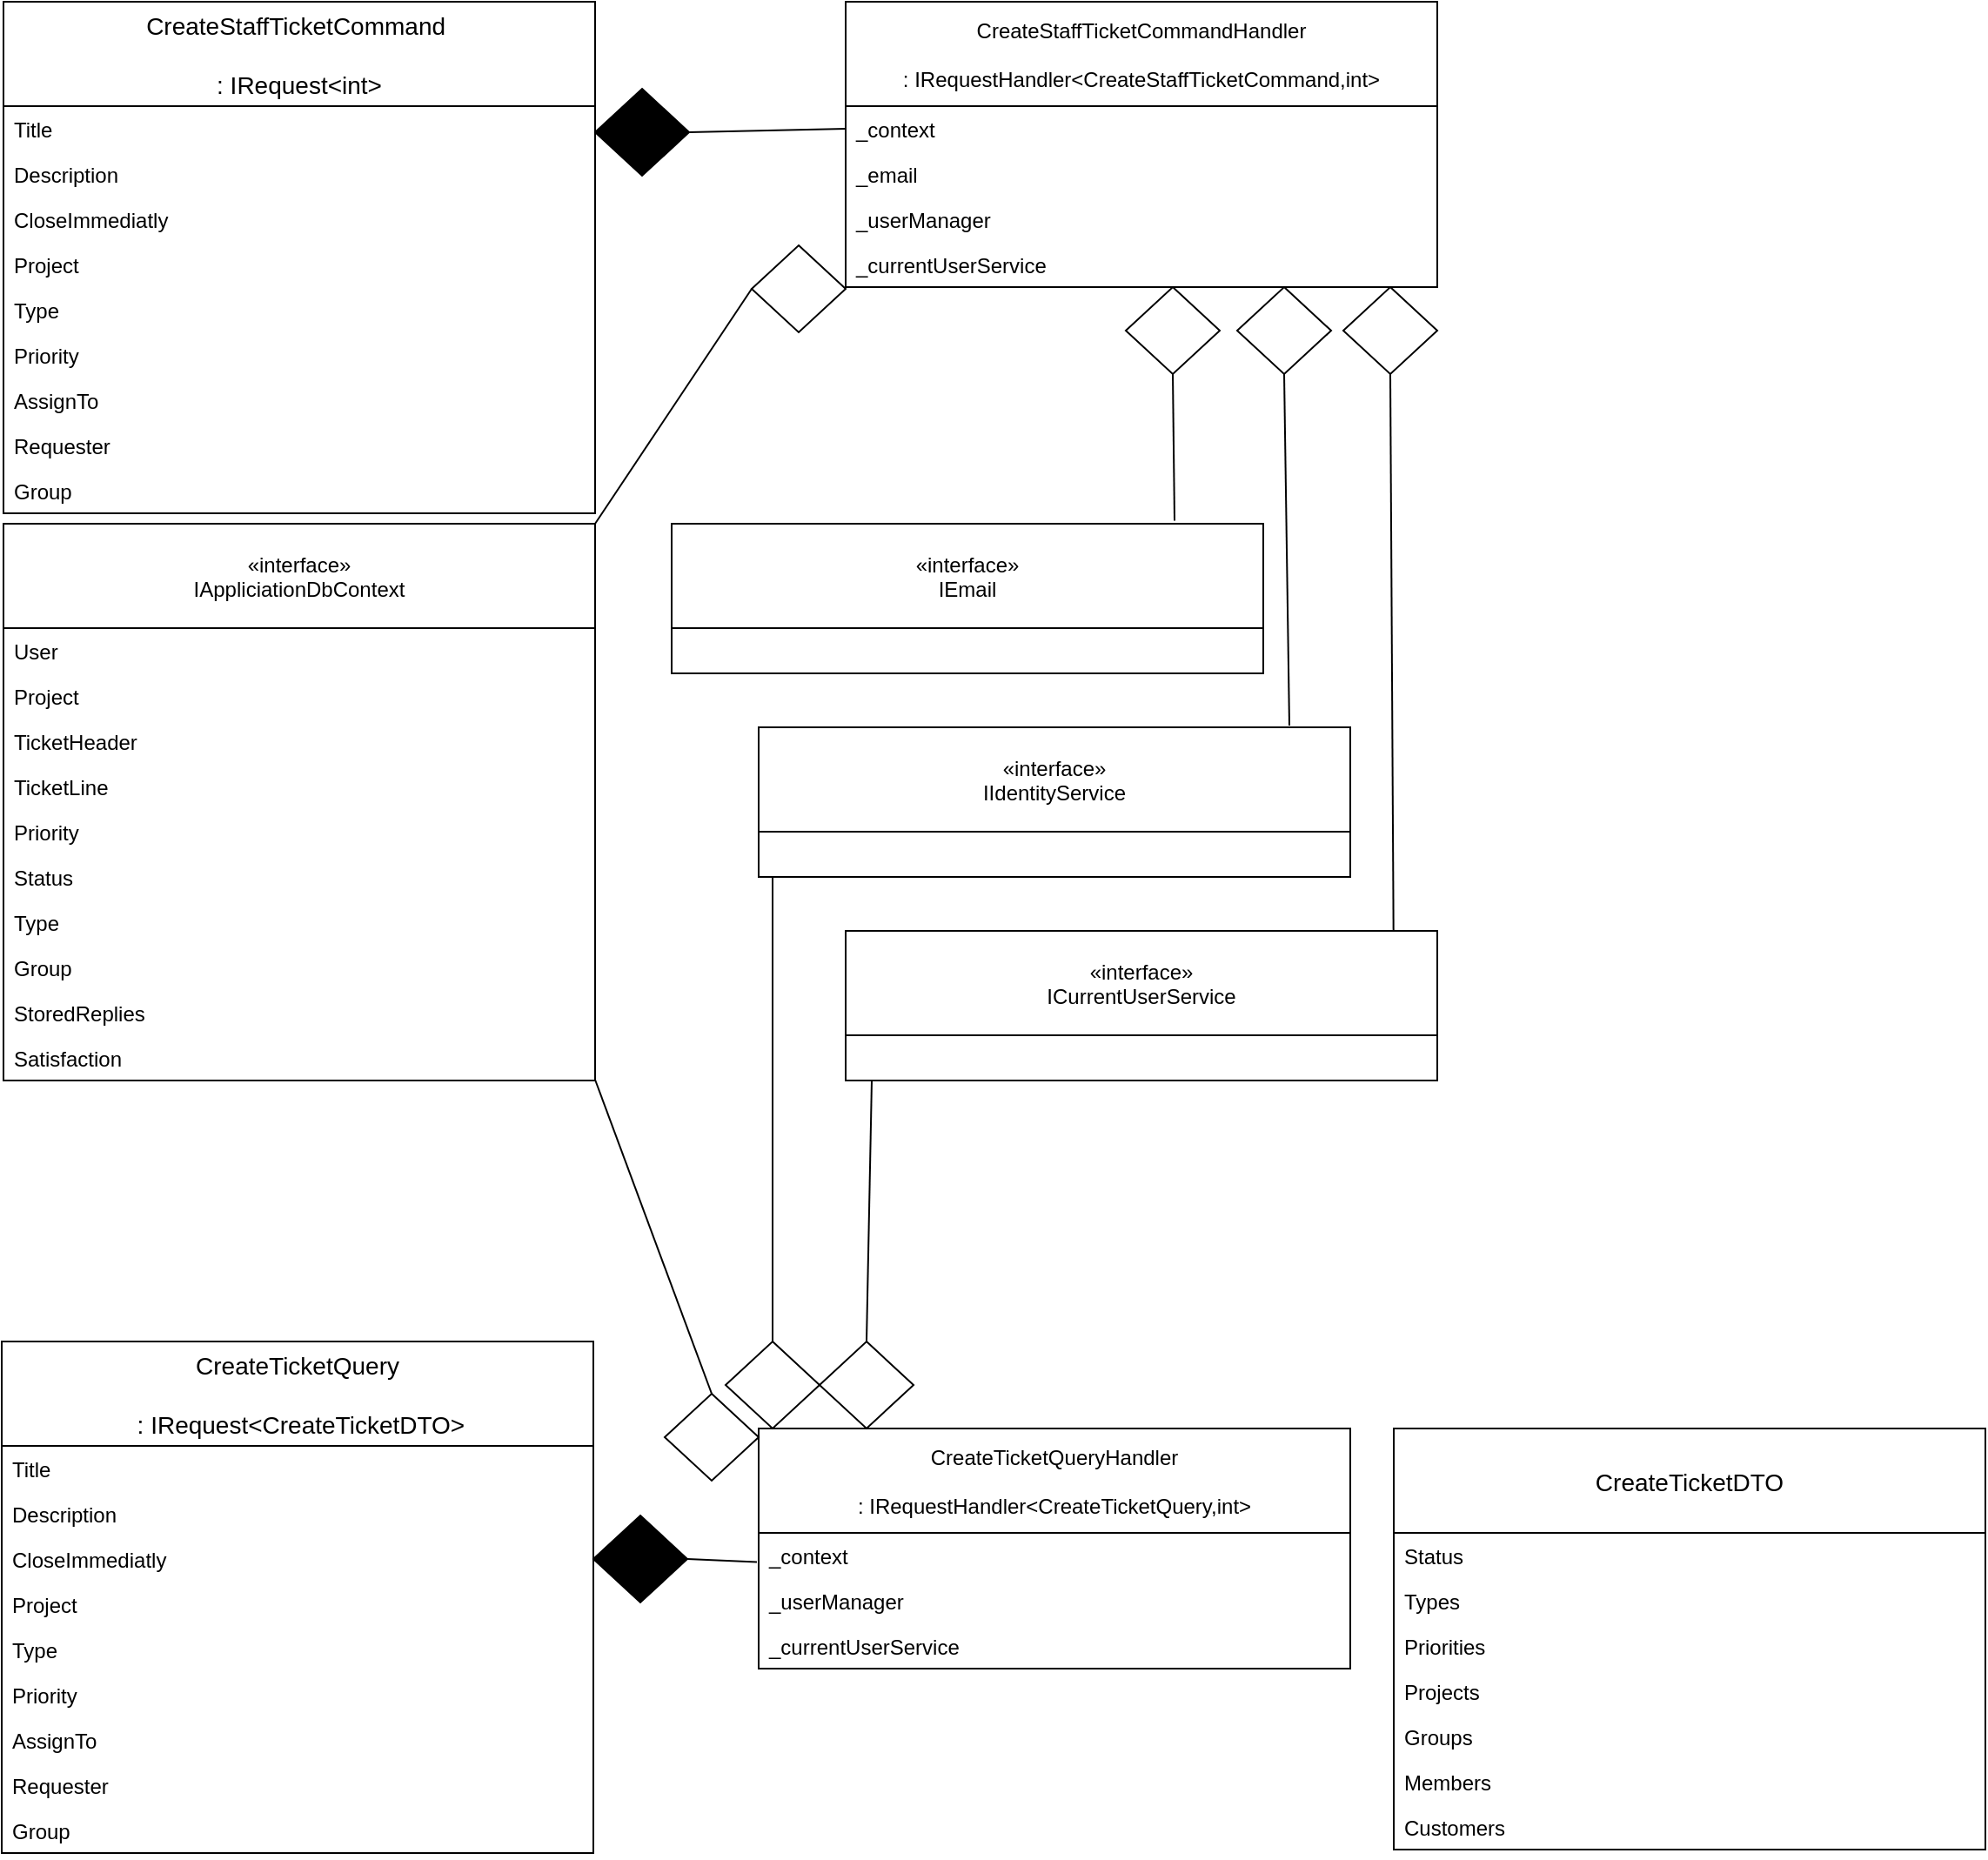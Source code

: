 <mxfile version="13.6.2" type="device"><diagram id="HokmBCTXs0-2HbBA9BNa" name="Page-1"><mxGraphModel dx="2652" dy="1000" grid="1" gridSize="10" guides="1" tooltips="1" connect="1" arrows="1" fold="1" page="1" pageScale="1" pageWidth="827" pageHeight="1169" math="0" shadow="0"><root><mxCell id="0"/><mxCell id="1" parent="0"/><mxCell id="_hRkZryL_NZ5xmZb697U-29" value="" style="endArrow=none;html=1;entryX=0;entryY=0.5;entryDx=0;entryDy=0;exitX=1;exitY=0.5;exitDx=0;exitDy=0;exitPerimeter=0;" parent="1" source="_hRkZryL_NZ5xmZb697U-30" target="_hRkZryL_NZ5xmZb697U-23" edge="1"><mxGeometry width="50" height="50" relative="1" as="geometry"><mxPoint x="395" y="173" as="sourcePoint"/><mxPoint x="525" y="430" as="targetPoint"/></mxGeometry></mxCell><mxCell id="_hRkZryL_NZ5xmZb697U-30" value="" style="strokeWidth=1;html=1;shape=mxgraph.flowchart.decision;whiteSpace=wrap;fillColor=#000000;" parent="1" vertex="1"><mxGeometry x="341" y="150" width="54" height="50" as="geometry"/></mxCell><mxCell id="_hRkZryL_NZ5xmZb697U-31" value="" style="endArrow=none;html=1;entryX=1;entryY=0;entryDx=0;entryDy=0;exitX=0;exitY=0.5;exitDx=0;exitDy=0;exitPerimeter=0;" parent="1" source="_hRkZryL_NZ5xmZb697U-32" target="_hRkZryL_NZ5xmZb697U-10" edge="1"><mxGeometry width="50" height="50" relative="1" as="geometry"><mxPoint x="395" y="273" as="sourcePoint"/><mxPoint x="331" y="490" as="targetPoint"/></mxGeometry></mxCell><mxCell id="_hRkZryL_NZ5xmZb697U-32" value="" style="strokeWidth=1;html=1;shape=mxgraph.flowchart.decision;whiteSpace=wrap;" parent="1" vertex="1"><mxGeometry x="431" y="240" width="54" height="50" as="geometry"/></mxCell><mxCell id="_hRkZryL_NZ5xmZb697U-33" value="" style="endArrow=none;html=1;entryX=0.85;entryY=-0.02;entryDx=0;entryDy=0;exitX=0.5;exitY=1;exitDx=0;exitDy=0;exitPerimeter=0;entryPerimeter=0;" parent="1" source="_hRkZryL_NZ5xmZb697U-34" target="_hRkZryL_NZ5xmZb697U-28" edge="1"><mxGeometry width="50" height="50" relative="1" as="geometry"><mxPoint x="559" y="307" as="sourcePoint"/><mxPoint x="879" y="424" as="targetPoint"/></mxGeometry></mxCell><mxCell id="_hRkZryL_NZ5xmZb697U-34" value="" style="strokeWidth=1;html=1;shape=mxgraph.flowchart.decision;whiteSpace=wrap;" parent="1" vertex="1"><mxGeometry x="646" y="264" width="54" height="50" as="geometry"/></mxCell><mxCell id="_hRkZryL_NZ5xmZb697U-35" value="" style="endArrow=none;html=1;exitX=0.5;exitY=1;exitDx=0;exitDy=0;exitPerimeter=0;" parent="1" source="_hRkZryL_NZ5xmZb697U-36" edge="1"><mxGeometry width="50" height="50" relative="1" as="geometry"><mxPoint x="613" y="307" as="sourcePoint"/><mxPoint x="740" y="516" as="targetPoint"/></mxGeometry></mxCell><mxCell id="_hRkZryL_NZ5xmZb697U-36" value="" style="strokeWidth=1;html=1;shape=mxgraph.flowchart.decision;whiteSpace=wrap;" parent="1" vertex="1"><mxGeometry x="710" y="264" width="54" height="50" as="geometry"/></mxCell><mxCell id="_hRkZryL_NZ5xmZb697U-37" value="" style="strokeWidth=1;html=1;shape=mxgraph.flowchart.decision;whiteSpace=wrap;" parent="1" vertex="1"><mxGeometry x="771" y="264" width="54" height="50" as="geometry"/></mxCell><mxCell id="_hRkZryL_NZ5xmZb697U-38" value="" style="endArrow=none;html=1;entryX=0.926;entryY=-0.002;entryDx=0;entryDy=0;exitX=0.5;exitY=1;exitDx=0;exitDy=0;exitPerimeter=0;entryPerimeter=0;" parent="1" source="_hRkZryL_NZ5xmZb697U-37" target="_hRkZryL_NZ5xmZb697U-9" edge="1"><mxGeometry width="50" height="50" relative="1" as="geometry"><mxPoint x="637" y="306" as="sourcePoint"/><mxPoint x="839" y="623" as="targetPoint"/></mxGeometry></mxCell><mxCell id="_hRkZryL_NZ5xmZb697U-9" value="«interface»&#10;ICurrentUserService" style="swimlane;fontStyle=0;childLayout=stackLayout;horizontal=1;startSize=60;fillColor=none;horizontalStack=0;resizeParent=1;resizeParentMax=0;resizeLast=0;collapsible=1;marginBottom=0;" parent="1" vertex="1"><mxGeometry x="485" y="634" width="340" height="86" as="geometry"/></mxCell><mxCell id="_hRkZryL_NZ5xmZb697U-10" value="«interface»&#10;IAppliciationDbContext" style="swimlane;fontStyle=0;childLayout=stackLayout;horizontal=1;startSize=60;fillColor=none;horizontalStack=0;resizeParent=1;resizeParentMax=0;resizeLast=0;collapsible=1;marginBottom=0;" parent="1" vertex="1"><mxGeometry x="1" y="400" width="340" height="320" as="geometry"/></mxCell><mxCell id="_hRkZryL_NZ5xmZb697U-11" value="User" style="text;strokeColor=none;fillColor=none;align=left;verticalAlign=top;spacingLeft=4;spacingRight=4;overflow=hidden;rotatable=0;points=[[0,0.5],[1,0.5]];portConstraint=eastwest;" parent="_hRkZryL_NZ5xmZb697U-10" vertex="1"><mxGeometry y="60" width="340" height="26" as="geometry"/></mxCell><mxCell id="_hRkZryL_NZ5xmZb697U-12" value="Project" style="text;strokeColor=none;fillColor=none;align=left;verticalAlign=top;spacingLeft=4;spacingRight=4;overflow=hidden;rotatable=0;points=[[0,0.5],[1,0.5]];portConstraint=eastwest;" parent="_hRkZryL_NZ5xmZb697U-10" vertex="1"><mxGeometry y="86" width="340" height="26" as="geometry"/></mxCell><mxCell id="_hRkZryL_NZ5xmZb697U-13" value="TicketHeader" style="text;strokeColor=none;fillColor=none;align=left;verticalAlign=top;spacingLeft=4;spacingRight=4;overflow=hidden;rotatable=0;points=[[0,0.5],[1,0.5]];portConstraint=eastwest;" parent="_hRkZryL_NZ5xmZb697U-10" vertex="1"><mxGeometry y="112" width="340" height="26" as="geometry"/></mxCell><mxCell id="_hRkZryL_NZ5xmZb697U-14" value="TicketLine" style="text;strokeColor=none;fillColor=none;align=left;verticalAlign=top;spacingLeft=4;spacingRight=4;overflow=hidden;rotatable=0;points=[[0,0.5],[1,0.5]];portConstraint=eastwest;" parent="_hRkZryL_NZ5xmZb697U-10" vertex="1"><mxGeometry y="138" width="340" height="26" as="geometry"/></mxCell><mxCell id="_hRkZryL_NZ5xmZb697U-15" value="Priority" style="text;strokeColor=none;fillColor=none;align=left;verticalAlign=top;spacingLeft=4;spacingRight=4;overflow=hidden;rotatable=0;points=[[0,0.5],[1,0.5]];portConstraint=eastwest;" parent="_hRkZryL_NZ5xmZb697U-10" vertex="1"><mxGeometry y="164" width="340" height="26" as="geometry"/></mxCell><mxCell id="_hRkZryL_NZ5xmZb697U-16" value="Status" style="text;strokeColor=none;fillColor=none;align=left;verticalAlign=top;spacingLeft=4;spacingRight=4;overflow=hidden;rotatable=0;points=[[0,0.5],[1,0.5]];portConstraint=eastwest;" parent="_hRkZryL_NZ5xmZb697U-10" vertex="1"><mxGeometry y="190" width="340" height="26" as="geometry"/></mxCell><mxCell id="_hRkZryL_NZ5xmZb697U-17" value="Type" style="text;strokeColor=none;fillColor=none;align=left;verticalAlign=top;spacingLeft=4;spacingRight=4;overflow=hidden;rotatable=0;points=[[0,0.5],[1,0.5]];portConstraint=eastwest;" parent="_hRkZryL_NZ5xmZb697U-10" vertex="1"><mxGeometry y="216" width="340" height="26" as="geometry"/></mxCell><mxCell id="_hRkZryL_NZ5xmZb697U-18" value="Group" style="text;strokeColor=none;fillColor=none;align=left;verticalAlign=top;spacingLeft=4;spacingRight=4;overflow=hidden;rotatable=0;points=[[0,0.5],[1,0.5]];portConstraint=eastwest;" parent="_hRkZryL_NZ5xmZb697U-10" vertex="1"><mxGeometry y="242" width="340" height="26" as="geometry"/></mxCell><mxCell id="_hRkZryL_NZ5xmZb697U-19" value="StoredReplies" style="text;strokeColor=none;fillColor=none;align=left;verticalAlign=top;spacingLeft=4;spacingRight=4;overflow=hidden;rotatable=0;points=[[0,0.5],[1,0.5]];portConstraint=eastwest;" parent="_hRkZryL_NZ5xmZb697U-10" vertex="1"><mxGeometry y="268" width="340" height="26" as="geometry"/></mxCell><mxCell id="_hRkZryL_NZ5xmZb697U-20" value="Satisfaction" style="text;strokeColor=none;fillColor=none;align=left;verticalAlign=top;spacingLeft=4;spacingRight=4;overflow=hidden;rotatable=0;points=[[0,0.5],[1,0.5]];portConstraint=eastwest;" parent="_hRkZryL_NZ5xmZb697U-10" vertex="1"><mxGeometry y="294" width="340" height="26" as="geometry"/></mxCell><mxCell id="_hRkZryL_NZ5xmZb697U-21" value="CreateStaffTicketCommand &#10;&#10;: IRequest&lt;int&gt;" style="swimlane;fontStyle=0;childLayout=stackLayout;horizontal=1;startSize=60;horizontalStack=0;resizeParent=1;resizeParentMax=0;resizeLast=0;collapsible=1;marginBottom=0;align=center;fontSize=14;" parent="1" vertex="1"><mxGeometry x="1" y="100" width="340" height="294" as="geometry"/></mxCell><mxCell id="_hRkZryL_NZ5xmZb697U-40" value="Title" style="text;strokeColor=none;fillColor=none;align=left;verticalAlign=top;spacingLeft=4;spacingRight=4;overflow=hidden;rotatable=0;points=[[0,0.5],[1,0.5]];portConstraint=eastwest;" parent="_hRkZryL_NZ5xmZb697U-21" vertex="1"><mxGeometry y="60" width="340" height="26" as="geometry"/></mxCell><mxCell id="_hRkZryL_NZ5xmZb697U-41" value="Description" style="text;strokeColor=none;fillColor=none;align=left;verticalAlign=top;spacingLeft=4;spacingRight=4;overflow=hidden;rotatable=0;points=[[0,0.5],[1,0.5]];portConstraint=eastwest;" parent="_hRkZryL_NZ5xmZb697U-21" vertex="1"><mxGeometry y="86" width="340" height="26" as="geometry"/></mxCell><mxCell id="_hRkZryL_NZ5xmZb697U-42" value="CloseImmediatly" style="text;strokeColor=none;fillColor=none;align=left;verticalAlign=top;spacingLeft=4;spacingRight=4;overflow=hidden;rotatable=0;points=[[0,0.5],[1,0.5]];portConstraint=eastwest;" parent="_hRkZryL_NZ5xmZb697U-21" vertex="1"><mxGeometry y="112" width="340" height="26" as="geometry"/></mxCell><mxCell id="_hRkZryL_NZ5xmZb697U-43" value="Project" style="text;strokeColor=none;fillColor=none;align=left;verticalAlign=top;spacingLeft=4;spacingRight=4;overflow=hidden;rotatable=0;points=[[0,0.5],[1,0.5]];portConstraint=eastwest;" parent="_hRkZryL_NZ5xmZb697U-21" vertex="1"><mxGeometry y="138" width="340" height="26" as="geometry"/></mxCell><mxCell id="_hRkZryL_NZ5xmZb697U-44" value="Type" style="text;strokeColor=none;fillColor=none;align=left;verticalAlign=top;spacingLeft=4;spacingRight=4;overflow=hidden;rotatable=0;points=[[0,0.5],[1,0.5]];portConstraint=eastwest;" parent="_hRkZryL_NZ5xmZb697U-21" vertex="1"><mxGeometry y="164" width="340" height="26" as="geometry"/></mxCell><mxCell id="_hRkZryL_NZ5xmZb697U-45" value="Priority" style="text;strokeColor=none;fillColor=none;align=left;verticalAlign=top;spacingLeft=4;spacingRight=4;overflow=hidden;rotatable=0;points=[[0,0.5],[1,0.5]];portConstraint=eastwest;" parent="_hRkZryL_NZ5xmZb697U-21" vertex="1"><mxGeometry y="190" width="340" height="26" as="geometry"/></mxCell><mxCell id="_hRkZryL_NZ5xmZb697U-46" value="AssignTo" style="text;strokeColor=none;fillColor=none;align=left;verticalAlign=top;spacingLeft=4;spacingRight=4;overflow=hidden;rotatable=0;points=[[0,0.5],[1,0.5]];portConstraint=eastwest;" parent="_hRkZryL_NZ5xmZb697U-21" vertex="1"><mxGeometry y="216" width="340" height="26" as="geometry"/></mxCell><mxCell id="_hRkZryL_NZ5xmZb697U-47" value="Requester" style="text;strokeColor=none;fillColor=none;align=left;verticalAlign=top;spacingLeft=4;spacingRight=4;overflow=hidden;rotatable=0;points=[[0,0.5],[1,0.5]];portConstraint=eastwest;" parent="_hRkZryL_NZ5xmZb697U-21" vertex="1"><mxGeometry y="242" width="340" height="26" as="geometry"/></mxCell><mxCell id="_hRkZryL_NZ5xmZb697U-48" value="Group" style="text;strokeColor=none;fillColor=none;align=left;verticalAlign=top;spacingLeft=4;spacingRight=4;overflow=hidden;rotatable=0;points=[[0,0.5],[1,0.5]];portConstraint=eastwest;" parent="_hRkZryL_NZ5xmZb697U-21" vertex="1"><mxGeometry y="268" width="340" height="26" as="geometry"/></mxCell><mxCell id="_hRkZryL_NZ5xmZb697U-27" value="«interface»&#10;IIdentityService" style="swimlane;fontStyle=0;childLayout=stackLayout;horizontal=1;startSize=60;fillColor=none;horizontalStack=0;resizeParent=1;resizeParentMax=0;resizeLast=0;collapsible=1;marginBottom=0;" parent="1" vertex="1"><mxGeometry x="435" y="517" width="340" height="86" as="geometry"/></mxCell><mxCell id="_hRkZryL_NZ5xmZb697U-28" value="«interface»&#10;IEmail" style="swimlane;fontStyle=0;childLayout=stackLayout;horizontal=1;startSize=60;fillColor=none;horizontalStack=0;resizeParent=1;resizeParentMax=0;resizeLast=0;collapsible=1;marginBottom=0;" parent="1" vertex="1"><mxGeometry x="385" y="400" width="340" height="86" as="geometry"/></mxCell><mxCell id="_hRkZryL_NZ5xmZb697U-64" value="" style="endArrow=none;html=1;entryX=-0.003;entryY=0.646;entryDx=0;entryDy=0;exitX=1;exitY=0.5;exitDx=0;exitDy=0;exitPerimeter=0;entryPerimeter=0;" parent="1" source="_hRkZryL_NZ5xmZb697U-65" target="_hRkZryL_NZ5xmZb697U-60" edge="1"><mxGeometry width="50" height="50" relative="1" as="geometry"><mxPoint x="396" y="773" as="sourcePoint"/><mxPoint x="486" y="773" as="targetPoint"/></mxGeometry></mxCell><mxCell id="_hRkZryL_NZ5xmZb697U-65" value="" style="strokeWidth=1;html=1;shape=mxgraph.flowchart.decision;whiteSpace=wrap;fillColor=#000000;" parent="1" vertex="1"><mxGeometry x="340" y="970" width="54" height="50" as="geometry"/></mxCell><mxCell id="_hRkZryL_NZ5xmZb697U-49" value="CreateTicketQuery&#10;&#10; : IRequest&lt;CreateTicketDTO&gt;" style="swimlane;fontStyle=0;childLayout=stackLayout;horizontal=1;startSize=60;horizontalStack=0;resizeParent=1;resizeParentMax=0;resizeLast=0;collapsible=1;marginBottom=0;align=center;fontSize=14;" parent="1" vertex="1"><mxGeometry y="870" width="340" height="294" as="geometry"/></mxCell><mxCell id="_hRkZryL_NZ5xmZb697U-50" value="Title" style="text;strokeColor=none;fillColor=none;align=left;verticalAlign=top;spacingLeft=4;spacingRight=4;overflow=hidden;rotatable=0;points=[[0,0.5],[1,0.5]];portConstraint=eastwest;" parent="_hRkZryL_NZ5xmZb697U-49" vertex="1"><mxGeometry y="60" width="340" height="26" as="geometry"/></mxCell><mxCell id="_hRkZryL_NZ5xmZb697U-51" value="Description" style="text;strokeColor=none;fillColor=none;align=left;verticalAlign=top;spacingLeft=4;spacingRight=4;overflow=hidden;rotatable=0;points=[[0,0.5],[1,0.5]];portConstraint=eastwest;" parent="_hRkZryL_NZ5xmZb697U-49" vertex="1"><mxGeometry y="86" width="340" height="26" as="geometry"/></mxCell><mxCell id="_hRkZryL_NZ5xmZb697U-52" value="CloseImmediatly" style="text;strokeColor=none;fillColor=none;align=left;verticalAlign=top;spacingLeft=4;spacingRight=4;overflow=hidden;rotatable=0;points=[[0,0.5],[1,0.5]];portConstraint=eastwest;" parent="_hRkZryL_NZ5xmZb697U-49" vertex="1"><mxGeometry y="112" width="340" height="26" as="geometry"/></mxCell><mxCell id="_hRkZryL_NZ5xmZb697U-53" value="Project" style="text;strokeColor=none;fillColor=none;align=left;verticalAlign=top;spacingLeft=4;spacingRight=4;overflow=hidden;rotatable=0;points=[[0,0.5],[1,0.5]];portConstraint=eastwest;" parent="_hRkZryL_NZ5xmZb697U-49" vertex="1"><mxGeometry y="138" width="340" height="26" as="geometry"/></mxCell><mxCell id="_hRkZryL_NZ5xmZb697U-54" value="Type" style="text;strokeColor=none;fillColor=none;align=left;verticalAlign=top;spacingLeft=4;spacingRight=4;overflow=hidden;rotatable=0;points=[[0,0.5],[1,0.5]];portConstraint=eastwest;" parent="_hRkZryL_NZ5xmZb697U-49" vertex="1"><mxGeometry y="164" width="340" height="26" as="geometry"/></mxCell><mxCell id="_hRkZryL_NZ5xmZb697U-55" value="Priority" style="text;strokeColor=none;fillColor=none;align=left;verticalAlign=top;spacingLeft=4;spacingRight=4;overflow=hidden;rotatable=0;points=[[0,0.5],[1,0.5]];portConstraint=eastwest;" parent="_hRkZryL_NZ5xmZb697U-49" vertex="1"><mxGeometry y="190" width="340" height="26" as="geometry"/></mxCell><mxCell id="_hRkZryL_NZ5xmZb697U-56" value="AssignTo" style="text;strokeColor=none;fillColor=none;align=left;verticalAlign=top;spacingLeft=4;spacingRight=4;overflow=hidden;rotatable=0;points=[[0,0.5],[1,0.5]];portConstraint=eastwest;" parent="_hRkZryL_NZ5xmZb697U-49" vertex="1"><mxGeometry y="216" width="340" height="26" as="geometry"/></mxCell><mxCell id="_hRkZryL_NZ5xmZb697U-57" value="Requester" style="text;strokeColor=none;fillColor=none;align=left;verticalAlign=top;spacingLeft=4;spacingRight=4;overflow=hidden;rotatable=0;points=[[0,0.5],[1,0.5]];portConstraint=eastwest;" parent="_hRkZryL_NZ5xmZb697U-49" vertex="1"><mxGeometry y="242" width="340" height="26" as="geometry"/></mxCell><mxCell id="_hRkZryL_NZ5xmZb697U-58" value="Group" style="text;strokeColor=none;fillColor=none;align=left;verticalAlign=top;spacingLeft=4;spacingRight=4;overflow=hidden;rotatable=0;points=[[0,0.5],[1,0.5]];portConstraint=eastwest;" parent="_hRkZryL_NZ5xmZb697U-49" vertex="1"><mxGeometry y="268" width="340" height="26" as="geometry"/></mxCell><mxCell id="_hRkZryL_NZ5xmZb697U-59" value="CreateTicketQueryHandler&#10;&#10;: IRequestHandler&lt;CreateTicketQuery,int&gt;" style="swimlane;fontStyle=0;childLayout=stackLayout;horizontal=1;startSize=60;fillColor=none;horizontalStack=0;resizeParent=1;resizeParentMax=0;resizeLast=0;collapsible=1;marginBottom=0;" parent="1" vertex="1"><mxGeometry x="435" y="920" width="340" height="138" as="geometry"/></mxCell><mxCell id="_hRkZryL_NZ5xmZb697U-60" value="_context" style="text;strokeColor=none;fillColor=none;align=left;verticalAlign=top;spacingLeft=4;spacingRight=4;overflow=hidden;rotatable=0;points=[[0,0.5],[1,0.5]];portConstraint=eastwest;" parent="_hRkZryL_NZ5xmZb697U-59" vertex="1"><mxGeometry y="60" width="340" height="26" as="geometry"/></mxCell><mxCell id="_hRkZryL_NZ5xmZb697U-62" value="_userManager" style="text;strokeColor=none;fillColor=none;align=left;verticalAlign=top;spacingLeft=4;spacingRight=4;overflow=hidden;rotatable=0;points=[[0,0.5],[1,0.5]];portConstraint=eastwest;" parent="_hRkZryL_NZ5xmZb697U-59" vertex="1"><mxGeometry y="86" width="340" height="26" as="geometry"/></mxCell><mxCell id="fKtAW3kGHkpm_g0lA3gy-3" value="_currentUserService" style="text;strokeColor=none;fillColor=none;align=left;verticalAlign=top;spacingLeft=4;spacingRight=4;overflow=hidden;rotatable=0;points=[[0,0.5],[1,0.5]];portConstraint=eastwest;" parent="_hRkZryL_NZ5xmZb697U-59" vertex="1"><mxGeometry y="112" width="340" height="26" as="geometry"/></mxCell><mxCell id="_hRkZryL_NZ5xmZb697U-69" value="" style="strokeWidth=1;html=1;shape=mxgraph.flowchart.decision;whiteSpace=wrap;" parent="1" vertex="1"><mxGeometry x="416" y="870" width="54" height="50" as="geometry"/></mxCell><mxCell id="_hRkZryL_NZ5xmZb697U-70" value="" style="endArrow=none;html=1;exitX=0.5;exitY=0;exitDx=0;exitDy=0;exitPerimeter=0;" parent="1" source="_hRkZryL_NZ5xmZb697U-69" edge="1"><mxGeometry width="50" height="50" relative="1" as="geometry"><mxPoint x="456" y="927" as="sourcePoint"/><mxPoint x="443" y="603" as="targetPoint"/></mxGeometry></mxCell><mxCell id="_hRkZryL_NZ5xmZb697U-22" value="CreateStaffTicketCommandHandler&#10;&#10;: IRequestHandler&lt;CreateStaffTicketCommand,int&gt;" style="swimlane;fontStyle=0;childLayout=stackLayout;horizontal=1;startSize=60;fillColor=none;horizontalStack=0;resizeParent=1;resizeParentMax=0;resizeLast=0;collapsible=1;marginBottom=0;" parent="1" vertex="1"><mxGeometry x="485" y="100" width="340" height="164" as="geometry"/></mxCell><mxCell id="_hRkZryL_NZ5xmZb697U-23" value="_context" style="text;strokeColor=none;fillColor=none;align=left;verticalAlign=top;spacingLeft=4;spacingRight=4;overflow=hidden;rotatable=0;points=[[0,0.5],[1,0.5]];portConstraint=eastwest;" parent="_hRkZryL_NZ5xmZb697U-22" vertex="1"><mxGeometry y="60" width="340" height="26" as="geometry"/></mxCell><mxCell id="_hRkZryL_NZ5xmZb697U-24" value="_email" style="text;strokeColor=none;fillColor=none;align=left;verticalAlign=top;spacingLeft=4;spacingRight=4;overflow=hidden;rotatable=0;points=[[0,0.5],[1,0.5]];portConstraint=eastwest;" parent="_hRkZryL_NZ5xmZb697U-22" vertex="1"><mxGeometry y="86" width="340" height="26" as="geometry"/></mxCell><mxCell id="_hRkZryL_NZ5xmZb697U-25" value="_userManager" style="text;strokeColor=none;fillColor=none;align=left;verticalAlign=top;spacingLeft=4;spacingRight=4;overflow=hidden;rotatable=0;points=[[0,0.5],[1,0.5]];portConstraint=eastwest;" parent="_hRkZryL_NZ5xmZb697U-22" vertex="1"><mxGeometry y="112" width="340" height="26" as="geometry"/></mxCell><mxCell id="_hRkZryL_NZ5xmZb697U-26" value="_currentUserService" style="text;strokeColor=none;fillColor=none;align=left;verticalAlign=top;spacingLeft=4;spacingRight=4;overflow=hidden;rotatable=0;points=[[0,0.5],[1,0.5]];portConstraint=eastwest;" parent="_hRkZryL_NZ5xmZb697U-22" vertex="1"><mxGeometry y="138" width="340" height="26" as="geometry"/></mxCell><mxCell id="_hRkZryL_NZ5xmZb697U-85" value="" style="strokeWidth=1;html=1;shape=mxgraph.flowchart.decision;whiteSpace=wrap;" parent="1" vertex="1"><mxGeometry x="381" y="900" width="54" height="50" as="geometry"/></mxCell><mxCell id="_hRkZryL_NZ5xmZb697U-86" value="" style="endArrow=none;html=1;exitX=0.5;exitY=0;exitDx=0;exitDy=0;exitPerimeter=0;entryX=1;entryY=0.981;entryDx=0;entryDy=0;entryPerimeter=0;" parent="1" source="_hRkZryL_NZ5xmZb697U-85" target="_hRkZryL_NZ5xmZb697U-20" edge="1"><mxGeometry width="50" height="50" relative="1" as="geometry"><mxPoint x="416" y="927" as="sourcePoint"/><mxPoint x="440" y="603" as="targetPoint"/></mxGeometry></mxCell><mxCell id="_hRkZryL_NZ5xmZb697U-71" value="CreateTicketDTO" style="swimlane;fontStyle=0;childLayout=stackLayout;horizontal=1;startSize=60;horizontalStack=0;resizeParent=1;resizeParentMax=0;resizeLast=0;collapsible=1;marginBottom=0;align=center;fontSize=14;" parent="1" vertex="1"><mxGeometry x="800" y="920" width="340" height="242" as="geometry"/></mxCell><mxCell id="_hRkZryL_NZ5xmZb697U-72" value="Status" style="text;strokeColor=none;fillColor=none;align=left;verticalAlign=top;spacingLeft=4;spacingRight=4;overflow=hidden;rotatable=0;points=[[0,0.5],[1,0.5]];portConstraint=eastwest;" parent="_hRkZryL_NZ5xmZb697U-71" vertex="1"><mxGeometry y="60" width="340" height="26" as="geometry"/></mxCell><mxCell id="_hRkZryL_NZ5xmZb697U-73" value="Types" style="text;strokeColor=none;fillColor=none;align=left;verticalAlign=top;spacingLeft=4;spacingRight=4;overflow=hidden;rotatable=0;points=[[0,0.5],[1,0.5]];portConstraint=eastwest;" parent="_hRkZryL_NZ5xmZb697U-71" vertex="1"><mxGeometry y="86" width="340" height="26" as="geometry"/></mxCell><mxCell id="_hRkZryL_NZ5xmZb697U-74" value="Priorities" style="text;strokeColor=none;fillColor=none;align=left;verticalAlign=top;spacingLeft=4;spacingRight=4;overflow=hidden;rotatable=0;points=[[0,0.5],[1,0.5]];portConstraint=eastwest;" parent="_hRkZryL_NZ5xmZb697U-71" vertex="1"><mxGeometry y="112" width="340" height="26" as="geometry"/></mxCell><mxCell id="_hRkZryL_NZ5xmZb697U-75" value="Projects" style="text;strokeColor=none;fillColor=none;align=left;verticalAlign=top;spacingLeft=4;spacingRight=4;overflow=hidden;rotatable=0;points=[[0,0.5],[1,0.5]];portConstraint=eastwest;" parent="_hRkZryL_NZ5xmZb697U-71" vertex="1"><mxGeometry y="138" width="340" height="26" as="geometry"/></mxCell><mxCell id="_hRkZryL_NZ5xmZb697U-76" value="Groups" style="text;strokeColor=none;fillColor=none;align=left;verticalAlign=top;spacingLeft=4;spacingRight=4;overflow=hidden;rotatable=0;points=[[0,0.5],[1,0.5]];portConstraint=eastwest;" parent="_hRkZryL_NZ5xmZb697U-71" vertex="1"><mxGeometry y="164" width="340" height="26" as="geometry"/></mxCell><mxCell id="_hRkZryL_NZ5xmZb697U-77" value="Members" style="text;strokeColor=none;fillColor=none;align=left;verticalAlign=top;spacingLeft=4;spacingRight=4;overflow=hidden;rotatable=0;points=[[0,0.5],[1,0.5]];portConstraint=eastwest;" parent="_hRkZryL_NZ5xmZb697U-71" vertex="1"><mxGeometry y="190" width="340" height="26" as="geometry"/></mxCell><mxCell id="_hRkZryL_NZ5xmZb697U-78" value="Customers" style="text;strokeColor=none;fillColor=none;align=left;verticalAlign=top;spacingLeft=4;spacingRight=4;overflow=hidden;rotatable=0;points=[[0,0.5],[1,0.5]];portConstraint=eastwest;" parent="_hRkZryL_NZ5xmZb697U-71" vertex="1"><mxGeometry y="216" width="340" height="26" as="geometry"/></mxCell><mxCell id="fKtAW3kGHkpm_g0lA3gy-1" value="" style="strokeWidth=1;html=1;shape=mxgraph.flowchart.decision;whiteSpace=wrap;" parent="1" vertex="1"><mxGeometry x="470" y="870" width="54" height="50" as="geometry"/></mxCell><mxCell id="fKtAW3kGHkpm_g0lA3gy-2" value="" style="endArrow=none;html=1;exitX=0.5;exitY=0;exitDx=0;exitDy=0;exitPerimeter=0;" parent="1" source="fKtAW3kGHkpm_g0lA3gy-1" edge="1"><mxGeometry width="50" height="50" relative="1" as="geometry"><mxPoint x="510" y="927" as="sourcePoint"/><mxPoint x="500" y="720" as="targetPoint"/></mxGeometry></mxCell></root></mxGraphModel></diagram></mxfile>